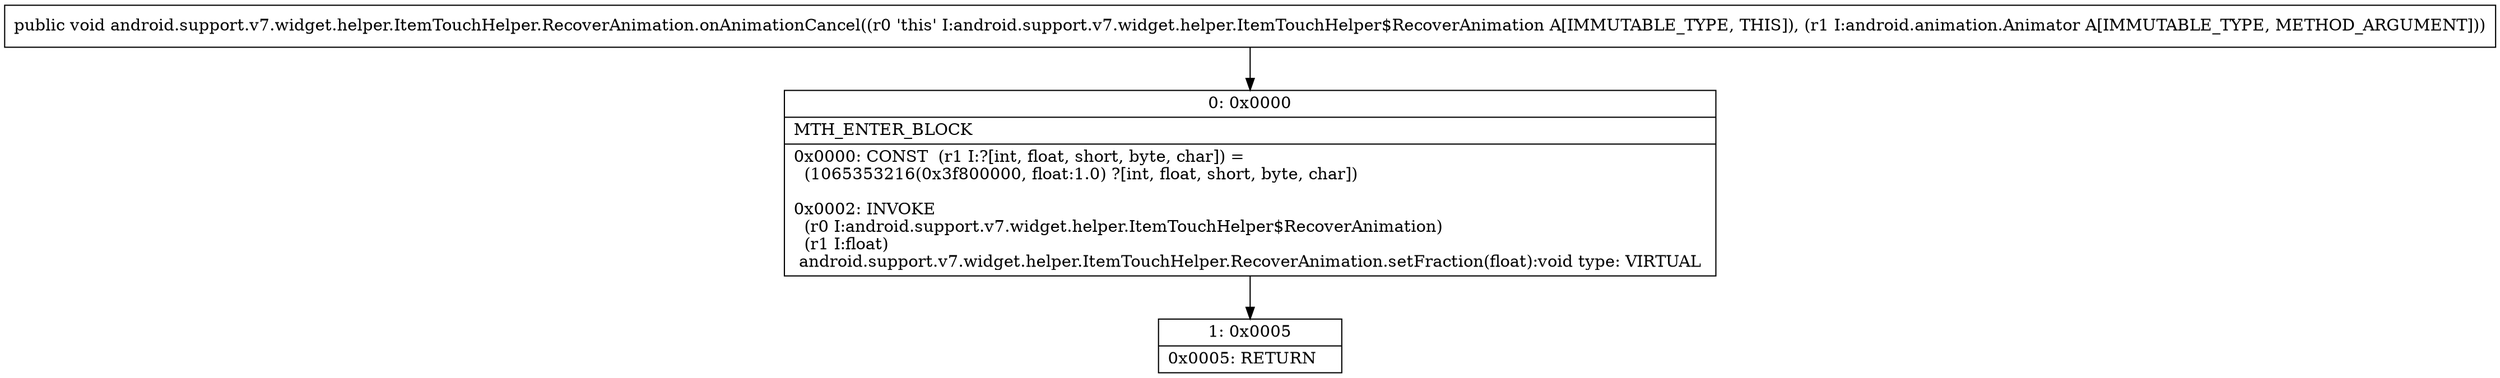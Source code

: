 digraph "CFG forandroid.support.v7.widget.helper.ItemTouchHelper.RecoverAnimation.onAnimationCancel(Landroid\/animation\/Animator;)V" {
Node_0 [shape=record,label="{0\:\ 0x0000|MTH_ENTER_BLOCK\l|0x0000: CONST  (r1 I:?[int, float, short, byte, char]) = \l  (1065353216(0x3f800000, float:1.0) ?[int, float, short, byte, char])\l \l0x0002: INVOKE  \l  (r0 I:android.support.v7.widget.helper.ItemTouchHelper$RecoverAnimation)\l  (r1 I:float)\l android.support.v7.widget.helper.ItemTouchHelper.RecoverAnimation.setFraction(float):void type: VIRTUAL \l}"];
Node_1 [shape=record,label="{1\:\ 0x0005|0x0005: RETURN   \l}"];
MethodNode[shape=record,label="{public void android.support.v7.widget.helper.ItemTouchHelper.RecoverAnimation.onAnimationCancel((r0 'this' I:android.support.v7.widget.helper.ItemTouchHelper$RecoverAnimation A[IMMUTABLE_TYPE, THIS]), (r1 I:android.animation.Animator A[IMMUTABLE_TYPE, METHOD_ARGUMENT])) }"];
MethodNode -> Node_0;
Node_0 -> Node_1;
}

